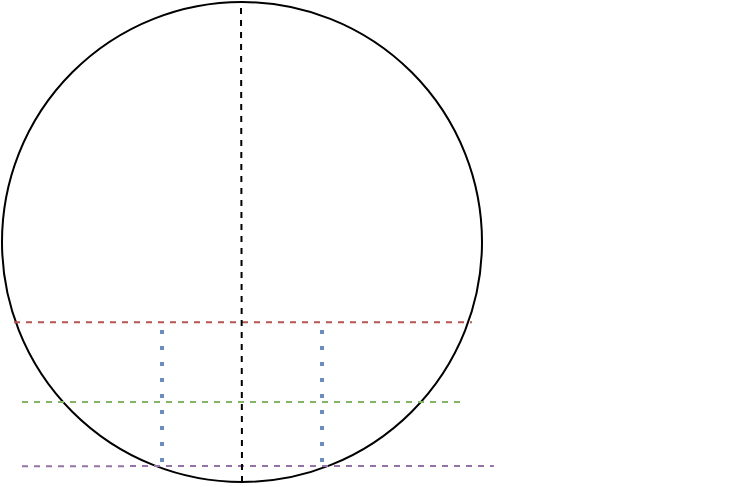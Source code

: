 <mxfile version="22.1.1" type="github">
  <diagram name="Page-1" id="12e1b939-464a-85fe-373e-61e167be1490">
    <mxGraphModel dx="1434" dy="765" grid="1" gridSize="10" guides="1" tooltips="1" connect="1" arrows="1" fold="1" page="1" pageScale="1.5" pageWidth="1169" pageHeight="826" background="none" math="0" shadow="0">
      <root>
        <mxCell id="0" />
        <mxCell id="1" parent="0" />
        <mxCell id="GIm290B9CQxzpuamf-Xz-5" value="" style="ellipse;whiteSpace=wrap;html=1;aspect=fixed;" vertex="1" parent="1">
          <mxGeometry x="640" y="440" width="240" height="240" as="geometry" />
        </mxCell>
        <mxCell id="GIm290B9CQxzpuamf-Xz-6" value="" style="endArrow=none;dashed=1;html=1;rounded=0;exitX=0.025;exitY=0.667;exitDx=0;exitDy=0;exitPerimeter=0;entryX=0.979;entryY=0.667;entryDx=0;entryDy=0;entryPerimeter=0;fillColor=#f8cecc;strokeColor=#b85450;" edge="1" parent="1" source="GIm290B9CQxzpuamf-Xz-5" target="GIm290B9CQxzpuamf-Xz-5">
          <mxGeometry width="50" height="50" relative="1" as="geometry">
            <mxPoint x="820" y="630" as="sourcePoint" />
            <mxPoint x="870" y="580" as="targetPoint" />
          </mxGeometry>
        </mxCell>
        <mxCell id="GIm290B9CQxzpuamf-Xz-7" value="" style="endArrow=none;dashed=1;html=1;rounded=0;exitX=0.025;exitY=0.667;exitDx=0;exitDy=0;exitPerimeter=0;fillColor=#d5e8d4;strokeColor=#82b366;" edge="1" parent="1">
          <mxGeometry width="50" height="50" relative="1" as="geometry">
            <mxPoint x="650" y="640" as="sourcePoint" />
            <mxPoint x="870" y="640" as="targetPoint" />
          </mxGeometry>
        </mxCell>
        <mxCell id="GIm290B9CQxzpuamf-Xz-10" value="" style="endArrow=none;dashed=1;html=1;dashPattern=1 3;strokeWidth=2;rounded=0;" edge="1" parent="1">
          <mxGeometry width="50" height="50" relative="1" as="geometry">
            <mxPoint x="1010" y="500" as="sourcePoint" />
            <mxPoint x="1010" y="500" as="targetPoint" />
          </mxGeometry>
        </mxCell>
        <mxCell id="GIm290B9CQxzpuamf-Xz-11" value="" style="endArrow=none;dashed=1;html=1;dashPattern=1 3;strokeWidth=2;rounded=0;fillColor=#dae8fc;strokeColor=#6c8ebf;" edge="1" parent="1">
          <mxGeometry width="50" height="50" relative="1" as="geometry">
            <mxPoint x="720" y="670" as="sourcePoint" />
            <mxPoint x="720" y="600" as="targetPoint" />
          </mxGeometry>
        </mxCell>
        <mxCell id="GIm290B9CQxzpuamf-Xz-12" value="" style="endArrow=none;dashed=1;html=1;rounded=0;exitX=0.267;exitY=0.967;exitDx=0;exitDy=0;exitPerimeter=0;fillColor=#e1d5e7;strokeColor=#9673a6;" edge="1" parent="1">
          <mxGeometry width="50" height="50" relative="1" as="geometry">
            <mxPoint x="650.0" y="672.08" as="sourcePoint" />
            <mxPoint x="885.92" y="672" as="targetPoint" />
          </mxGeometry>
        </mxCell>
        <mxCell id="GIm290B9CQxzpuamf-Xz-15" value="" style="endArrow=none;dashed=1;html=1;rounded=0;exitX=0.5;exitY=1;exitDx=0;exitDy=0;" edge="1" parent="1" source="GIm290B9CQxzpuamf-Xz-5">
          <mxGeometry width="50" height="50" relative="1" as="geometry">
            <mxPoint x="759.5" y="640" as="sourcePoint" />
            <mxPoint x="759.5" y="440" as="targetPoint" />
          </mxGeometry>
        </mxCell>
        <mxCell id="GIm290B9CQxzpuamf-Xz-16" value="" style="endArrow=none;dashed=1;html=1;dashPattern=1 3;strokeWidth=2;rounded=0;fillColor=#dae8fc;strokeColor=#6c8ebf;" edge="1" parent="1">
          <mxGeometry width="50" height="50" relative="1" as="geometry">
            <mxPoint x="800" y="670" as="sourcePoint" />
            <mxPoint x="800" y="600" as="targetPoint" />
          </mxGeometry>
        </mxCell>
      </root>
    </mxGraphModel>
  </diagram>
</mxfile>
